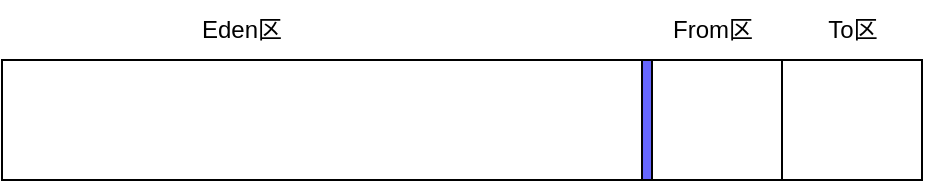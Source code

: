 <mxfile>
    <diagram id="cKqx8jpYu_WHQZoxO53q" name="第 1 页">
        <mxGraphModel dx="1329" dy="753" grid="1" gridSize="10" guides="1" tooltips="1" connect="1" arrows="1" fold="1" page="1" pageScale="1" pageWidth="827" pageHeight="1169" background="#ffffff" math="0" shadow="0">
            <root>
                <mxCell id="0"/>
                <mxCell id="1" parent="0"/>
                <mxCell id="2" value="" style="rounded=0;whiteSpace=wrap;html=1;fillColor=#FFFFFF;strokeColor=#000000;" parent="1" vertex="1">
                    <mxGeometry x="90" y="80" width="320" height="60" as="geometry"/>
                </mxCell>
                <mxCell id="3" value="Eden区" style="text;html=1;strokeColor=none;fillColor=none;align=center;verticalAlign=middle;whiteSpace=wrap;rounded=0;fontColor=#000000;" parent="1" vertex="1">
                    <mxGeometry x="180" y="50" width="60" height="30" as="geometry"/>
                </mxCell>
                <mxCell id="4" value="" style="rounded=0;whiteSpace=wrap;html=1;fillColor=#FFFFFF;strokeColor=#000000;" parent="1" vertex="1">
                    <mxGeometry x="410" y="80" width="70" height="60" as="geometry"/>
                </mxCell>
                <mxCell id="5" value="From区" style="text;html=1;strokeColor=none;fillColor=none;align=center;verticalAlign=middle;whiteSpace=wrap;rounded=0;fontColor=#000000;" parent="1" vertex="1">
                    <mxGeometry x="422.5" y="50" width="45" height="30" as="geometry"/>
                </mxCell>
                <mxCell id="6" value="" style="rounded=0;whiteSpace=wrap;html=1;fillColor=#FFFFFF;strokeColor=#000000;" parent="1" vertex="1">
                    <mxGeometry x="480" y="80" width="70" height="60" as="geometry"/>
                </mxCell>
                <mxCell id="7" value="To区" style="text;html=1;strokeColor=none;fillColor=none;align=center;verticalAlign=middle;whiteSpace=wrap;rounded=0;fontColor=#000000;" parent="1" vertex="1">
                    <mxGeometry x="492.5" y="50" width="45" height="30" as="geometry"/>
                </mxCell>
                <mxCell id="15" value="" style="rounded=0;whiteSpace=wrap;html=1;fillColor=#6666FF;strokeColor=#000000;" parent="1" vertex="1">
                    <mxGeometry x="410" y="80" width="5" height="60" as="geometry"/>
                </mxCell>
            </root>
        </mxGraphModel>
    </diagram>
</mxfile>